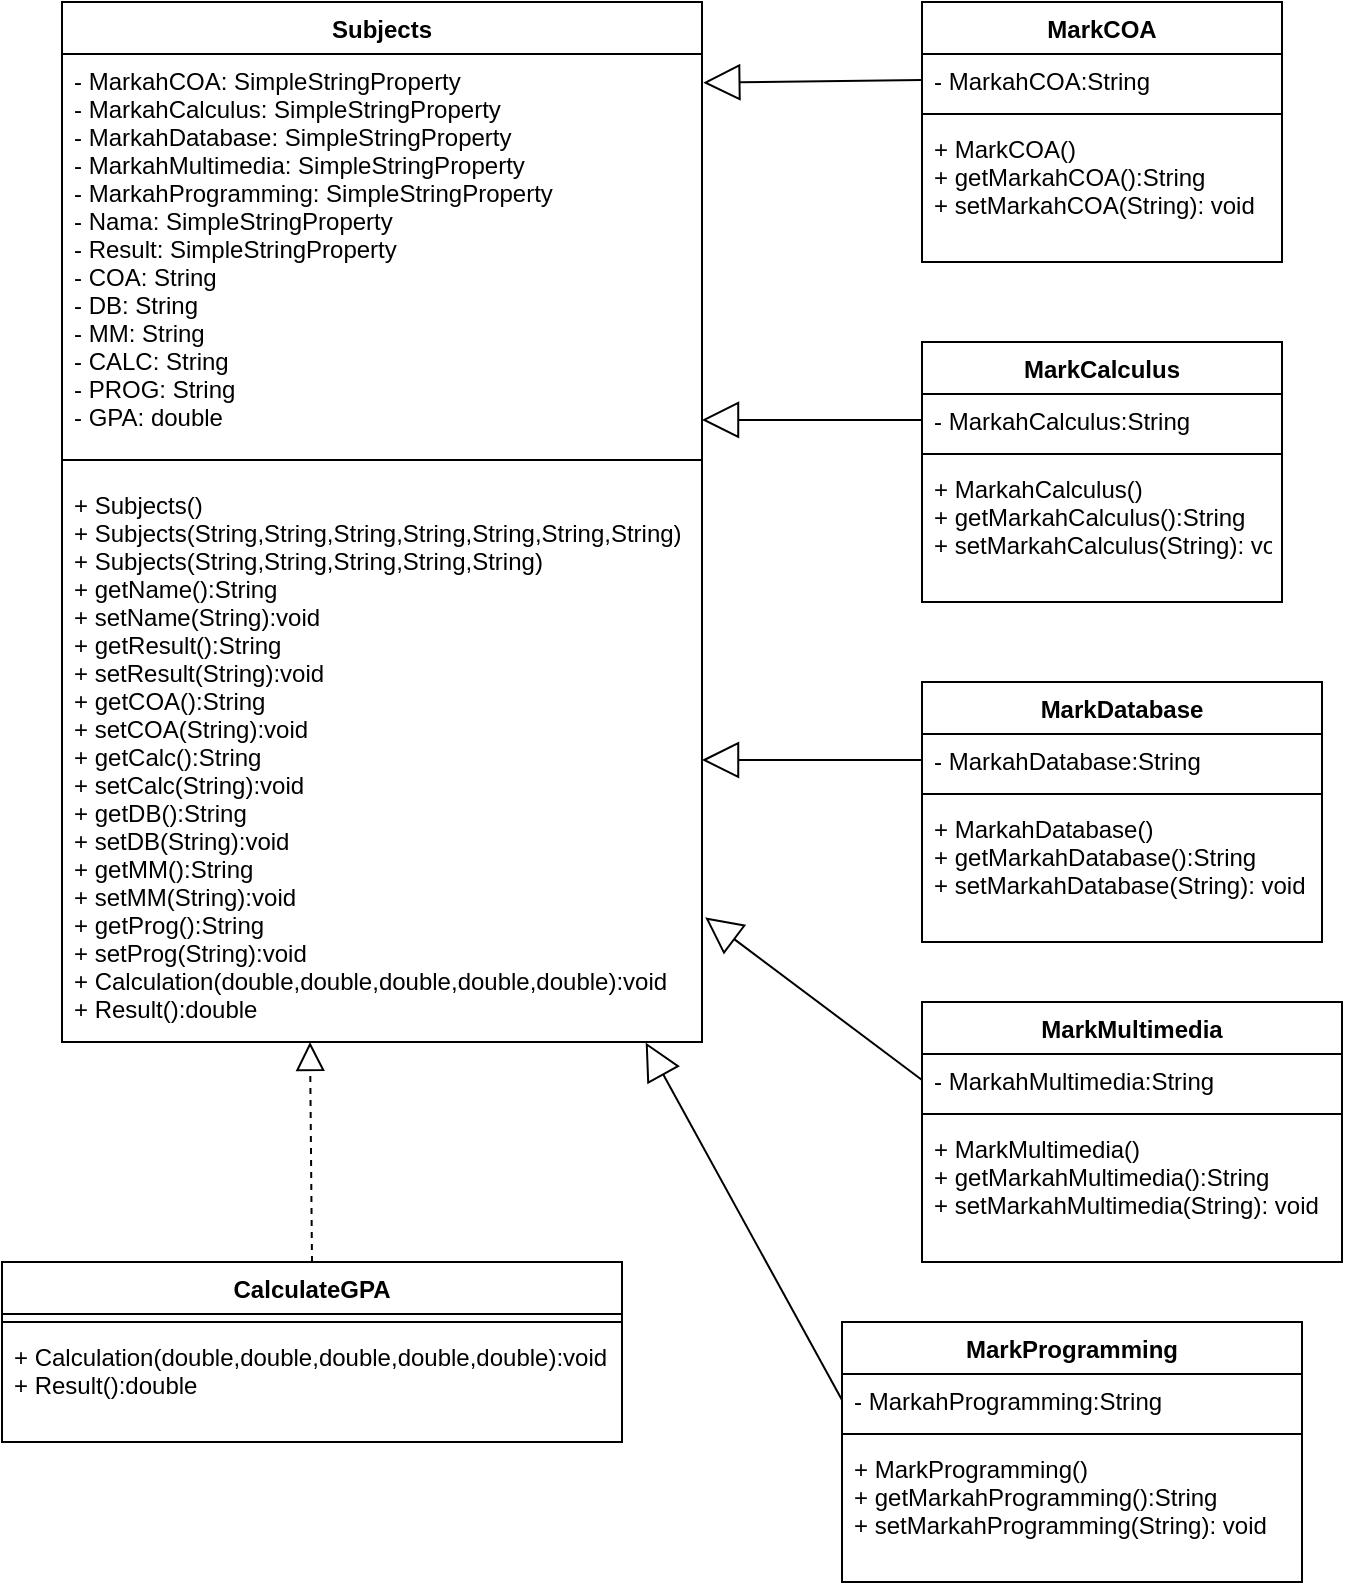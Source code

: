 <mxfile version="14.2.9" type="github">
  <diagram id="C5RBs43oDa-KdzZeNtuy" name="Page-1">
    <mxGraphModel dx="1038" dy="532" grid="1" gridSize="10" guides="1" tooltips="1" connect="1" arrows="1" fold="1" page="1" pageScale="1" pageWidth="827" pageHeight="1169" math="0" shadow="0">
      <root>
        <mxCell id="WIyWlLk6GJQsqaUBKTNV-0" />
        <mxCell id="WIyWlLk6GJQsqaUBKTNV-1" parent="WIyWlLk6GJQsqaUBKTNV-0" />
        <mxCell id="BcAus7WSTGd4Gavl9shO-0" value="Subjects" style="swimlane;fontStyle=1;align=center;verticalAlign=top;childLayout=stackLayout;horizontal=1;startSize=26;horizontalStack=0;resizeParent=1;resizeParentMax=0;resizeLast=0;collapsible=1;marginBottom=0;" vertex="1" parent="WIyWlLk6GJQsqaUBKTNV-1">
          <mxGeometry x="120" y="40" width="320" height="520" as="geometry" />
        </mxCell>
        <mxCell id="BcAus7WSTGd4Gavl9shO-1" value="- MarkahCOA: SimpleStringProperty&#xa;- MarkahCalculus: SimpleStringProperty&#xa;- MarkahDatabase: SimpleStringProperty&#xa;- MarkahMultimedia: SimpleStringProperty&#xa;- MarkahProgramming: SimpleStringProperty&#xa;- Nama: SimpleStringProperty&#xa;- Result: SimpleStringProperty&#xa;- COA: String&#xa;- DB: String&#xa;- MM: String&#xa;- CALC: String&#xa;- PROG: String&#xa;- GPA: double" style="text;strokeColor=none;fillColor=none;align=left;verticalAlign=top;spacingLeft=4;spacingRight=4;overflow=hidden;rotatable=0;points=[[0,0.5],[1,0.5]];portConstraint=eastwest;" vertex="1" parent="BcAus7WSTGd4Gavl9shO-0">
          <mxGeometry y="26" width="320" height="194" as="geometry" />
        </mxCell>
        <mxCell id="BcAus7WSTGd4Gavl9shO-2" value="" style="line;strokeWidth=1;fillColor=none;align=left;verticalAlign=middle;spacingTop=-1;spacingLeft=3;spacingRight=3;rotatable=0;labelPosition=right;points=[];portConstraint=eastwest;" vertex="1" parent="BcAus7WSTGd4Gavl9shO-0">
          <mxGeometry y="220" width="320" height="18" as="geometry" />
        </mxCell>
        <mxCell id="BcAus7WSTGd4Gavl9shO-3" value="+ Subjects()&#xa;+ Subjects(String,String,String,String,String,String,String)&#xa;+ Subjects(String,String,String,String,String)&#xa;+ getName():String&#xa;+ setName(String):void&#xa;+ getResult():String&#xa;+ setResult(String):void&#xa;+ getCOA():String&#xa;+ setCOA(String):void&#xa;+ getCalc():String&#xa;+ setCalc(String):void&#xa;+ getDB():String&#xa;+ setDB(String):void&#xa;+ getMM():String&#xa;+ setMM(String):void&#xa;+ getProg():String&#xa;+ setProg(String):void&#xa;+ Calculation(double,double,double,double,double):void&#xa;+ Result():double&#xa;" style="text;strokeColor=none;fillColor=none;align=left;verticalAlign=top;spacingLeft=4;spacingRight=4;overflow=hidden;rotatable=0;points=[[0,0.5],[1,0.5]];portConstraint=eastwest;" vertex="1" parent="BcAus7WSTGd4Gavl9shO-0">
          <mxGeometry y="238" width="320" height="282" as="geometry" />
        </mxCell>
        <mxCell id="BcAus7WSTGd4Gavl9shO-4" value="CalculateGPA" style="swimlane;fontStyle=1;align=center;verticalAlign=top;childLayout=stackLayout;horizontal=1;startSize=26;horizontalStack=0;resizeParent=1;resizeParentMax=0;resizeLast=0;collapsible=1;marginBottom=0;" vertex="1" parent="WIyWlLk6GJQsqaUBKTNV-1">
          <mxGeometry x="90" y="670" width="310" height="90" as="geometry" />
        </mxCell>
        <mxCell id="BcAus7WSTGd4Gavl9shO-6" value="" style="line;strokeWidth=1;fillColor=none;align=left;verticalAlign=middle;spacingTop=-1;spacingLeft=3;spacingRight=3;rotatable=0;labelPosition=right;points=[];portConstraint=eastwest;" vertex="1" parent="BcAus7WSTGd4Gavl9shO-4">
          <mxGeometry y="26" width="310" height="8" as="geometry" />
        </mxCell>
        <mxCell id="BcAus7WSTGd4Gavl9shO-7" value="+ Calculation(double,double,double,double,double):void&#xa;+ Result():double" style="text;strokeColor=none;fillColor=none;align=left;verticalAlign=top;spacingLeft=4;spacingRight=4;overflow=hidden;rotatable=0;points=[[0,0.5],[1,0.5]];portConstraint=eastwest;" vertex="1" parent="BcAus7WSTGd4Gavl9shO-4">
          <mxGeometry y="34" width="310" height="56" as="geometry" />
        </mxCell>
        <mxCell id="BcAus7WSTGd4Gavl9shO-8" value="MarkCOA" style="swimlane;fontStyle=1;align=center;verticalAlign=top;childLayout=stackLayout;horizontal=1;startSize=26;horizontalStack=0;resizeParent=1;resizeParentMax=0;resizeLast=0;collapsible=1;marginBottom=0;" vertex="1" parent="WIyWlLk6GJQsqaUBKTNV-1">
          <mxGeometry x="550" y="40" width="180" height="130" as="geometry" />
        </mxCell>
        <mxCell id="BcAus7WSTGd4Gavl9shO-9" value="- MarkahCOA:String" style="text;strokeColor=none;fillColor=none;align=left;verticalAlign=top;spacingLeft=4;spacingRight=4;overflow=hidden;rotatable=0;points=[[0,0.5],[1,0.5]];portConstraint=eastwest;" vertex="1" parent="BcAus7WSTGd4Gavl9shO-8">
          <mxGeometry y="26" width="180" height="26" as="geometry" />
        </mxCell>
        <mxCell id="BcAus7WSTGd4Gavl9shO-10" value="" style="line;strokeWidth=1;fillColor=none;align=left;verticalAlign=middle;spacingTop=-1;spacingLeft=3;spacingRight=3;rotatable=0;labelPosition=right;points=[];portConstraint=eastwest;" vertex="1" parent="BcAus7WSTGd4Gavl9shO-8">
          <mxGeometry y="52" width="180" height="8" as="geometry" />
        </mxCell>
        <mxCell id="BcAus7WSTGd4Gavl9shO-11" value="+ MarkCOA()&#xa;+ getMarkahCOA():String&#xa;+ setMarkahCOA(String): void" style="text;strokeColor=none;fillColor=none;align=left;verticalAlign=top;spacingLeft=4;spacingRight=4;overflow=hidden;rotatable=0;points=[[0,0.5],[1,0.5]];portConstraint=eastwest;" vertex="1" parent="BcAus7WSTGd4Gavl9shO-8">
          <mxGeometry y="60" width="180" height="70" as="geometry" />
        </mxCell>
        <mxCell id="BcAus7WSTGd4Gavl9shO-12" value="MarkCalculus" style="swimlane;fontStyle=1;align=center;verticalAlign=top;childLayout=stackLayout;horizontal=1;startSize=26;horizontalStack=0;resizeParent=1;resizeParentMax=0;resizeLast=0;collapsible=1;marginBottom=0;" vertex="1" parent="WIyWlLk6GJQsqaUBKTNV-1">
          <mxGeometry x="550" y="210" width="180" height="130" as="geometry" />
        </mxCell>
        <mxCell id="BcAus7WSTGd4Gavl9shO-13" value="- MarkahCalculus:String" style="text;strokeColor=none;fillColor=none;align=left;verticalAlign=top;spacingLeft=4;spacingRight=4;overflow=hidden;rotatable=0;points=[[0,0.5],[1,0.5]];portConstraint=eastwest;" vertex="1" parent="BcAus7WSTGd4Gavl9shO-12">
          <mxGeometry y="26" width="180" height="26" as="geometry" />
        </mxCell>
        <mxCell id="BcAus7WSTGd4Gavl9shO-14" value="" style="line;strokeWidth=1;fillColor=none;align=left;verticalAlign=middle;spacingTop=-1;spacingLeft=3;spacingRight=3;rotatable=0;labelPosition=right;points=[];portConstraint=eastwest;" vertex="1" parent="BcAus7WSTGd4Gavl9shO-12">
          <mxGeometry y="52" width="180" height="8" as="geometry" />
        </mxCell>
        <mxCell id="BcAus7WSTGd4Gavl9shO-15" value="+ MarkahCalculus()&#xa;+ getMarkahCalculus():String&#xa;+ setMarkahCalculus(String): void" style="text;strokeColor=none;fillColor=none;align=left;verticalAlign=top;spacingLeft=4;spacingRight=4;overflow=hidden;rotatable=0;points=[[0,0.5],[1,0.5]];portConstraint=eastwest;" vertex="1" parent="BcAus7WSTGd4Gavl9shO-12">
          <mxGeometry y="60" width="180" height="70" as="geometry" />
        </mxCell>
        <mxCell id="BcAus7WSTGd4Gavl9shO-16" value="MarkDatabase" style="swimlane;fontStyle=1;align=center;verticalAlign=top;childLayout=stackLayout;horizontal=1;startSize=26;horizontalStack=0;resizeParent=1;resizeParentMax=0;resizeLast=0;collapsible=1;marginBottom=0;" vertex="1" parent="WIyWlLk6GJQsqaUBKTNV-1">
          <mxGeometry x="550" y="380" width="200" height="130" as="geometry" />
        </mxCell>
        <mxCell id="BcAus7WSTGd4Gavl9shO-17" value="- MarkahDatabase:String" style="text;strokeColor=none;fillColor=none;align=left;verticalAlign=top;spacingLeft=4;spacingRight=4;overflow=hidden;rotatable=0;points=[[0,0.5],[1,0.5]];portConstraint=eastwest;" vertex="1" parent="BcAus7WSTGd4Gavl9shO-16">
          <mxGeometry y="26" width="200" height="26" as="geometry" />
        </mxCell>
        <mxCell id="BcAus7WSTGd4Gavl9shO-18" value="" style="line;strokeWidth=1;fillColor=none;align=left;verticalAlign=middle;spacingTop=-1;spacingLeft=3;spacingRight=3;rotatable=0;labelPosition=right;points=[];portConstraint=eastwest;" vertex="1" parent="BcAus7WSTGd4Gavl9shO-16">
          <mxGeometry y="52" width="200" height="8" as="geometry" />
        </mxCell>
        <mxCell id="BcAus7WSTGd4Gavl9shO-19" value="+ MarkahDatabase()&#xa;+ getMarkahDatabase():String&#xa;+ setMarkahDatabase(String): void" style="text;strokeColor=none;fillColor=none;align=left;verticalAlign=top;spacingLeft=4;spacingRight=4;overflow=hidden;rotatable=0;points=[[0,0.5],[1,0.5]];portConstraint=eastwest;" vertex="1" parent="BcAus7WSTGd4Gavl9shO-16">
          <mxGeometry y="60" width="200" height="70" as="geometry" />
        </mxCell>
        <mxCell id="BcAus7WSTGd4Gavl9shO-20" value="MarkMultimedia" style="swimlane;fontStyle=1;align=center;verticalAlign=top;childLayout=stackLayout;horizontal=1;startSize=26;horizontalStack=0;resizeParent=1;resizeParentMax=0;resizeLast=0;collapsible=1;marginBottom=0;" vertex="1" parent="WIyWlLk6GJQsqaUBKTNV-1">
          <mxGeometry x="550" y="540" width="210" height="130" as="geometry" />
        </mxCell>
        <mxCell id="BcAus7WSTGd4Gavl9shO-21" value="- MarkahMultimedia:String" style="text;strokeColor=none;fillColor=none;align=left;verticalAlign=top;spacingLeft=4;spacingRight=4;overflow=hidden;rotatable=0;points=[[0,0.5],[1,0.5]];portConstraint=eastwest;" vertex="1" parent="BcAus7WSTGd4Gavl9shO-20">
          <mxGeometry y="26" width="210" height="26" as="geometry" />
        </mxCell>
        <mxCell id="BcAus7WSTGd4Gavl9shO-22" value="" style="line;strokeWidth=1;fillColor=none;align=left;verticalAlign=middle;spacingTop=-1;spacingLeft=3;spacingRight=3;rotatable=0;labelPosition=right;points=[];portConstraint=eastwest;" vertex="1" parent="BcAus7WSTGd4Gavl9shO-20">
          <mxGeometry y="52" width="210" height="8" as="geometry" />
        </mxCell>
        <mxCell id="BcAus7WSTGd4Gavl9shO-23" value="+ MarkMultimedia()&#xa;+ getMarkahMultimedia():String&#xa;+ setMarkahMultimedia(String): void" style="text;strokeColor=none;fillColor=none;align=left;verticalAlign=top;spacingLeft=4;spacingRight=4;overflow=hidden;rotatable=0;points=[[0,0.5],[1,0.5]];portConstraint=eastwest;" vertex="1" parent="BcAus7WSTGd4Gavl9shO-20">
          <mxGeometry y="60" width="210" height="70" as="geometry" />
        </mxCell>
        <mxCell id="BcAus7WSTGd4Gavl9shO-24" value="" style="endArrow=block;dashed=1;endFill=0;endSize=12;html=1;exitX=0.5;exitY=0;exitDx=0;exitDy=0;" edge="1" parent="WIyWlLk6GJQsqaUBKTNV-1" source="BcAus7WSTGd4Gavl9shO-4">
          <mxGeometry width="160" relative="1" as="geometry">
            <mxPoint x="270" y="500" as="sourcePoint" />
            <mxPoint x="244" y="560" as="targetPoint" />
          </mxGeometry>
        </mxCell>
        <mxCell id="BcAus7WSTGd4Gavl9shO-25" value="" style="endArrow=block;endSize=16;endFill=0;html=1;entryX=1;entryY=0.5;entryDx=0;entryDy=0;exitX=0;exitY=0.5;exitDx=0;exitDy=0;" edge="1" parent="WIyWlLk6GJQsqaUBKTNV-1" source="BcAus7WSTGd4Gavl9shO-17" target="BcAus7WSTGd4Gavl9shO-3">
          <mxGeometry width="160" relative="1" as="geometry">
            <mxPoint x="270" y="500" as="sourcePoint" />
            <mxPoint x="430" y="500" as="targetPoint" />
          </mxGeometry>
        </mxCell>
        <mxCell id="BcAus7WSTGd4Gavl9shO-26" value="" style="endArrow=block;endSize=16;endFill=0;html=1;entryX=1.005;entryY=0.779;entryDx=0;entryDy=0;entryPerimeter=0;exitX=0;exitY=0.5;exitDx=0;exitDy=0;" edge="1" parent="WIyWlLk6GJQsqaUBKTNV-1" source="BcAus7WSTGd4Gavl9shO-21" target="BcAus7WSTGd4Gavl9shO-3">
          <mxGeometry width="160" relative="1" as="geometry">
            <mxPoint x="270" y="500" as="sourcePoint" />
            <mxPoint x="430" y="500" as="targetPoint" />
          </mxGeometry>
        </mxCell>
        <mxCell id="BcAus7WSTGd4Gavl9shO-27" value="" style="endArrow=block;endSize=16;endFill=0;html=1;entryX=1;entryY=0.943;entryDx=0;entryDy=0;entryPerimeter=0;exitX=0;exitY=0.5;exitDx=0;exitDy=0;" edge="1" parent="WIyWlLk6GJQsqaUBKTNV-1" source="BcAus7WSTGd4Gavl9shO-13" target="BcAus7WSTGd4Gavl9shO-1">
          <mxGeometry width="160" relative="1" as="geometry">
            <mxPoint x="270" y="400" as="sourcePoint" />
            <mxPoint x="430" y="400" as="targetPoint" />
          </mxGeometry>
        </mxCell>
        <mxCell id="BcAus7WSTGd4Gavl9shO-28" value="" style="endArrow=block;endSize=16;endFill=0;html=1;exitX=0;exitY=0.5;exitDx=0;exitDy=0;entryX=1.002;entryY=0.074;entryDx=0;entryDy=0;entryPerimeter=0;" edge="1" parent="WIyWlLk6GJQsqaUBKTNV-1" source="BcAus7WSTGd4Gavl9shO-9" target="BcAus7WSTGd4Gavl9shO-1">
          <mxGeometry width="160" relative="1" as="geometry">
            <mxPoint x="270" y="200" as="sourcePoint" />
            <mxPoint x="430" y="200" as="targetPoint" />
          </mxGeometry>
        </mxCell>
        <mxCell id="BcAus7WSTGd4Gavl9shO-30" value="MarkProgramming" style="swimlane;fontStyle=1;align=center;verticalAlign=top;childLayout=stackLayout;horizontal=1;startSize=26;horizontalStack=0;resizeParent=1;resizeParentMax=0;resizeLast=0;collapsible=1;marginBottom=0;" vertex="1" parent="WIyWlLk6GJQsqaUBKTNV-1">
          <mxGeometry x="510" y="700" width="230" height="130" as="geometry" />
        </mxCell>
        <mxCell id="BcAus7WSTGd4Gavl9shO-31" value="- MarkahProgramming:String" style="text;strokeColor=none;fillColor=none;align=left;verticalAlign=top;spacingLeft=4;spacingRight=4;overflow=hidden;rotatable=0;points=[[0,0.5],[1,0.5]];portConstraint=eastwest;" vertex="1" parent="BcAus7WSTGd4Gavl9shO-30">
          <mxGeometry y="26" width="230" height="26" as="geometry" />
        </mxCell>
        <mxCell id="BcAus7WSTGd4Gavl9shO-32" value="" style="line;strokeWidth=1;fillColor=none;align=left;verticalAlign=middle;spacingTop=-1;spacingLeft=3;spacingRight=3;rotatable=0;labelPosition=right;points=[];portConstraint=eastwest;" vertex="1" parent="BcAus7WSTGd4Gavl9shO-30">
          <mxGeometry y="52" width="230" height="8" as="geometry" />
        </mxCell>
        <mxCell id="BcAus7WSTGd4Gavl9shO-33" value="+ MarkProgramming()&#xa;+ getMarkahProgramming():String&#xa;+ setMarkahProgramming(String): void" style="text;strokeColor=none;fillColor=none;align=left;verticalAlign=top;spacingLeft=4;spacingRight=4;overflow=hidden;rotatable=0;points=[[0,0.5],[1,0.5]];portConstraint=eastwest;" vertex="1" parent="BcAus7WSTGd4Gavl9shO-30">
          <mxGeometry y="60" width="230" height="70" as="geometry" />
        </mxCell>
        <mxCell id="BcAus7WSTGd4Gavl9shO-34" value="" style="endArrow=block;endSize=16;endFill=0;html=1;entryX=0.912;entryY=1.001;entryDx=0;entryDy=0;entryPerimeter=0;exitX=0;exitY=0.5;exitDx=0;exitDy=0;" edge="1" parent="WIyWlLk6GJQsqaUBKTNV-1" source="BcAus7WSTGd4Gavl9shO-31" target="BcAus7WSTGd4Gavl9shO-3">
          <mxGeometry width="160" relative="1" as="geometry">
            <mxPoint x="410" y="690" as="sourcePoint" />
            <mxPoint x="570" y="690" as="targetPoint" />
          </mxGeometry>
        </mxCell>
      </root>
    </mxGraphModel>
  </diagram>
</mxfile>
